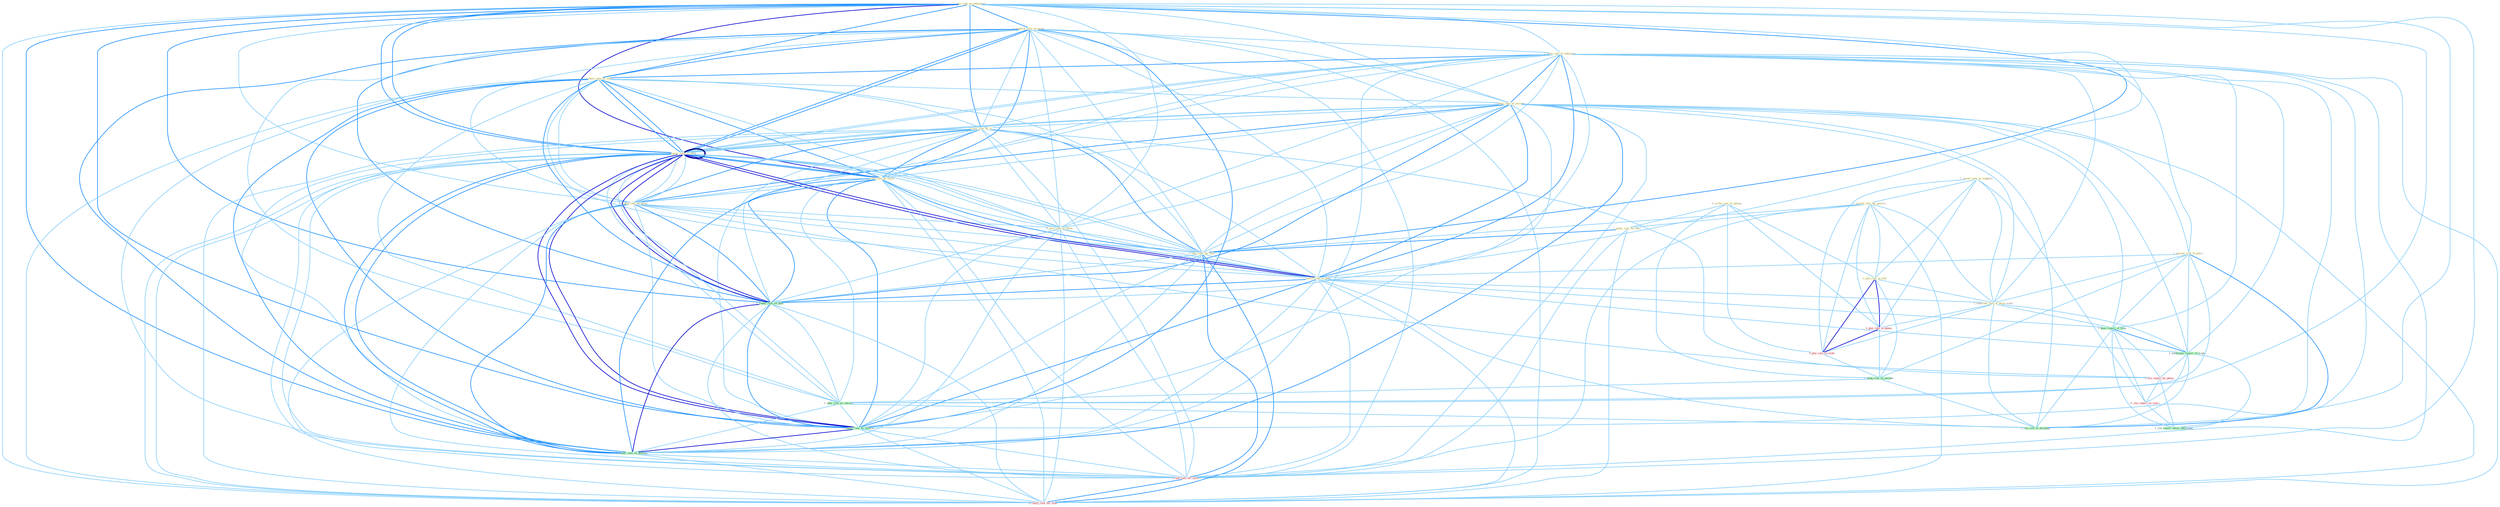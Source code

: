 Graph G{ 
    node
    [shape=polygon,style=filled,width=.5,height=.06,color="#BDFCC9",fixedsize=true,fontsize=4,
    fontcolor="#2f4f4f"];
    {node
    [color="#ffffe0", fontcolor="#8b7d6b"] "1_rais_rate_on_entitynam " "1_confirm_rate_on_paper " "1_have_rate_of_othernum " "1_resum_role_as_supplier " "1_have_rate_on_vote " "1_provid_role_for_govern " "0_write_rule_in_advanc " "1_reduc_rate_of_increas " "0_rais_rate_by_% " "1_plai_role_in_fuel " "1_usher_rule_for_busi " "1_lower_rate_on_debt " "1_rais_rate_on_stock " "0_reduc_rate_by_point " "0_give_rate_to_those " "0_rais_rate_for_busi " "1_spread_risk_of_polici " "1_lower_rate_of_debt " "1_lower_rate_on_debt " "1_undertak_role_of_decis-make "}
{node [color="#fff0f5", fontcolor="#b22222"] "0_plai_role_in_phase " "0_plai_role_in_slide " "0_file_report_by_phone " "0_cite_report_as_sourc " "0_had_rate_for_yield " "0_charg_rate_for_time "}
edge [color="#B0E2FF"];

	"1_rais_rate_on_entitynam " -- "1_confirm_rate_on_paper " [w="2", color="#1e90ff" , len=0.8];
	"1_rais_rate_on_entitynam " -- "1_have_rate_of_othernum " [w="1", color="#87cefa" ];
	"1_rais_rate_on_entitynam " -- "1_have_rate_on_vote " [w="2", color="#1e90ff" , len=0.8];
	"1_rais_rate_on_entitynam " -- "1_reduc_rate_of_increas " [w="1", color="#87cefa" ];
	"1_rais_rate_on_entitynam " -- "0_rais_rate_by_% " [w="2", color="#1e90ff" , len=0.8];
	"1_rais_rate_on_entitynam " -- "1_lower_rate_on_debt " [w="2", color="#1e90ff" , len=0.8];
	"1_rais_rate_on_entitynam " -- "1_rais_rate_on_stock " [w="3", color="#0000cd" , len=0.6];
	"1_rais_rate_on_entitynam " -- "0_reduc_rate_by_point " [w="1", color="#87cefa" ];
	"1_rais_rate_on_entitynam " -- "0_give_rate_to_those " [w="1", color="#87cefa" ];
	"1_rais_rate_on_entitynam " -- "0_rais_rate_for_busi " [w="2", color="#1e90ff" , len=0.8];
	"1_rais_rate_on_entitynam " -- "1_lower_rate_of_debt " [w="1", color="#87cefa" ];
	"1_rais_rate_on_entitynam " -- "1_lower_rate_on_debt " [w="2", color="#1e90ff" , len=0.8];
	"1_rais_rate_on_entitynam " -- "1_reduc_rate_on_debt " [w="2", color="#1e90ff" , len=0.8];
	"1_rais_rate_on_entitynam " -- "1_take_risk_on_outcom " [w="1", color="#87cefa" ];
	"1_rais_rate_on_entitynam " -- "1_lower_rate_on_million " [w="2", color="#1e90ff" , len=0.8];
	"1_rais_rate_on_entitynam " -- "1_reduc_rate_on_million " [w="2", color="#1e90ff" , len=0.8];
	"1_rais_rate_on_entitynam " -- "0_had_rate_for_yield " [w="1", color="#87cefa" ];
	"1_rais_rate_on_entitynam " -- "0_charg_rate_for_time " [w="1", color="#87cefa" ];
	"1_rais_rate_on_entitynam " -- "1_ran_report_about_entitynam " [w="1", color="#87cefa" ];
	"1_confirm_rate_on_paper " -- "1_have_rate_of_othernum " [w="1", color="#87cefa" ];
	"1_confirm_rate_on_paper " -- "1_have_rate_on_vote " [w="2", color="#1e90ff" , len=0.8];
	"1_confirm_rate_on_paper " -- "1_reduc_rate_of_increas " [w="1", color="#87cefa" ];
	"1_confirm_rate_on_paper " -- "0_rais_rate_by_% " [w="1", color="#87cefa" ];
	"1_confirm_rate_on_paper " -- "1_lower_rate_on_debt " [w="2", color="#1e90ff" , len=0.8];
	"1_confirm_rate_on_paper " -- "1_rais_rate_on_stock " [w="2", color="#1e90ff" , len=0.8];
	"1_confirm_rate_on_paper " -- "0_reduc_rate_by_point " [w="1", color="#87cefa" ];
	"1_confirm_rate_on_paper " -- "0_give_rate_to_those " [w="1", color="#87cefa" ];
	"1_confirm_rate_on_paper " -- "0_rais_rate_for_busi " [w="1", color="#87cefa" ];
	"1_confirm_rate_on_paper " -- "1_lower_rate_of_debt " [w="1", color="#87cefa" ];
	"1_confirm_rate_on_paper " -- "1_lower_rate_on_debt " [w="2", color="#1e90ff" , len=0.8];
	"1_confirm_rate_on_paper " -- "1_reduc_rate_on_debt " [w="2", color="#1e90ff" , len=0.8];
	"1_confirm_rate_on_paper " -- "1_take_risk_on_outcom " [w="1", color="#87cefa" ];
	"1_confirm_rate_on_paper " -- "1_lower_rate_on_million " [w="2", color="#1e90ff" , len=0.8];
	"1_confirm_rate_on_paper " -- "1_reduc_rate_on_million " [w="2", color="#1e90ff" , len=0.8];
	"1_confirm_rate_on_paper " -- "0_had_rate_for_yield " [w="1", color="#87cefa" ];
	"1_confirm_rate_on_paper " -- "0_charg_rate_for_time " [w="1", color="#87cefa" ];
	"1_have_rate_of_othernum " -- "1_have_rate_on_vote " [w="2", color="#1e90ff" , len=0.8];
	"1_have_rate_of_othernum " -- "1_reduc_rate_of_increas " [w="2", color="#1e90ff" , len=0.8];
	"1_have_rate_of_othernum " -- "0_rais_rate_by_% " [w="1", color="#87cefa" ];
	"1_have_rate_of_othernum " -- "1_lower_rate_on_debt " [w="1", color="#87cefa" ];
	"1_have_rate_of_othernum " -- "1_rais_rate_on_stock " [w="1", color="#87cefa" ];
	"1_have_rate_of_othernum " -- "0_reduc_rate_by_point " [w="1", color="#87cefa" ];
	"1_have_rate_of_othernum " -- "0_give_rate_to_those " [w="1", color="#87cefa" ];
	"1_have_rate_of_othernum " -- "0_rais_rate_for_busi " [w="1", color="#87cefa" ];
	"1_have_rate_of_othernum " -- "1_spread_risk_of_polici " [w="1", color="#87cefa" ];
	"1_have_rate_of_othernum " -- "1_lower_rate_of_debt " [w="2", color="#1e90ff" , len=0.8];
	"1_have_rate_of_othernum " -- "1_lower_rate_on_debt " [w="1", color="#87cefa" ];
	"1_have_rate_of_othernum " -- "1_undertak_role_of_decis-make " [w="1", color="#87cefa" ];
	"1_have_rate_of_othernum " -- "1_reduc_rate_on_debt " [w="1", color="#87cefa" ];
	"1_have_rate_of_othernum " -- "1_been_report_of_firm " [w="1", color="#87cefa" ];
	"1_have_rate_of_othernum " -- "1_entitynam_report_of_trade " [w="1", color="#87cefa" ];
	"1_have_rate_of_othernum " -- "1_lower_rate_on_million " [w="1", color="#87cefa" ];
	"1_have_rate_of_othernum " -- "1_reduc_rate_on_million " [w="1", color="#87cefa" ];
	"1_have_rate_of_othernum " -- "1_run_risk_of_disintegr " [w="1", color="#87cefa" ];
	"1_have_rate_of_othernum " -- "0_had_rate_for_yield " [w="1", color="#87cefa" ];
	"1_have_rate_of_othernum " -- "0_charg_rate_for_time " [w="1", color="#87cefa" ];
	"1_resum_role_as_supplier " -- "1_provid_role_for_govern " [w="1", color="#87cefa" ];
	"1_resum_role_as_supplier " -- "1_plai_role_in_fuel " [w="1", color="#87cefa" ];
	"1_resum_role_as_supplier " -- "1_undertak_role_of_decis-make " [w="1", color="#87cefa" ];
	"1_resum_role_as_supplier " -- "0_plai_role_in_phase " [w="1", color="#87cefa" ];
	"1_resum_role_as_supplier " -- "0_plai_role_in_slide " [w="1", color="#87cefa" ];
	"1_resum_role_as_supplier " -- "0_cite_report_as_sourc " [w="1", color="#87cefa" ];
	"1_have_rate_on_vote " -- "1_reduc_rate_of_increas " [w="1", color="#87cefa" ];
	"1_have_rate_on_vote " -- "0_rais_rate_by_% " [w="1", color="#87cefa" ];
	"1_have_rate_on_vote " -- "1_lower_rate_on_debt " [w="2", color="#1e90ff" , len=0.8];
	"1_have_rate_on_vote " -- "1_rais_rate_on_stock " [w="2", color="#1e90ff" , len=0.8];
	"1_have_rate_on_vote " -- "0_reduc_rate_by_point " [w="1", color="#87cefa" ];
	"1_have_rate_on_vote " -- "0_give_rate_to_those " [w="1", color="#87cefa" ];
	"1_have_rate_on_vote " -- "0_rais_rate_for_busi " [w="1", color="#87cefa" ];
	"1_have_rate_on_vote " -- "1_lower_rate_of_debt " [w="1", color="#87cefa" ];
	"1_have_rate_on_vote " -- "1_lower_rate_on_debt " [w="2", color="#1e90ff" , len=0.8];
	"1_have_rate_on_vote " -- "1_reduc_rate_on_debt " [w="2", color="#1e90ff" , len=0.8];
	"1_have_rate_on_vote " -- "1_take_risk_on_outcom " [w="1", color="#87cefa" ];
	"1_have_rate_on_vote " -- "1_lower_rate_on_million " [w="2", color="#1e90ff" , len=0.8];
	"1_have_rate_on_vote " -- "1_reduc_rate_on_million " [w="2", color="#1e90ff" , len=0.8];
	"1_have_rate_on_vote " -- "0_had_rate_for_yield " [w="1", color="#87cefa" ];
	"1_have_rate_on_vote " -- "0_charg_rate_for_time " [w="1", color="#87cefa" ];
	"1_provid_role_for_govern " -- "1_plai_role_in_fuel " [w="1", color="#87cefa" ];
	"1_provid_role_for_govern " -- "1_usher_rule_for_busi " [w="1", color="#87cefa" ];
	"1_provid_role_for_govern " -- "0_rais_rate_for_busi " [w="1", color="#87cefa" ];
	"1_provid_role_for_govern " -- "1_undertak_role_of_decis-make " [w="1", color="#87cefa" ];
	"1_provid_role_for_govern " -- "0_plai_role_in_phase " [w="1", color="#87cefa" ];
	"1_provid_role_for_govern " -- "0_plai_role_in_slide " [w="1", color="#87cefa" ];
	"1_provid_role_for_govern " -- "0_had_rate_for_yield " [w="1", color="#87cefa" ];
	"1_provid_role_for_govern " -- "0_charg_rate_for_time " [w="1", color="#87cefa" ];
	"0_write_rule_in_advanc " -- "1_plai_role_in_fuel " [w="1", color="#87cefa" ];
	"0_write_rule_in_advanc " -- "1_usher_rule_for_busi " [w="1", color="#87cefa" ];
	"0_write_rule_in_advanc " -- "0_plai_role_in_phase " [w="1", color="#87cefa" ];
	"0_write_rule_in_advanc " -- "0_plai_role_in_slide " [w="1", color="#87cefa" ];
	"0_write_rule_in_advanc " -- "1_hedg_risk_in_market " [w="1", color="#87cefa" ];
	"1_reduc_rate_of_increas " -- "0_rais_rate_by_% " [w="1", color="#87cefa" ];
	"1_reduc_rate_of_increas " -- "1_lower_rate_on_debt " [w="1", color="#87cefa" ];
	"1_reduc_rate_of_increas " -- "1_rais_rate_on_stock " [w="1", color="#87cefa" ];
	"1_reduc_rate_of_increas " -- "0_reduc_rate_by_point " [w="2", color="#1e90ff" , len=0.8];
	"1_reduc_rate_of_increas " -- "0_give_rate_to_those " [w="1", color="#87cefa" ];
	"1_reduc_rate_of_increas " -- "0_rais_rate_for_busi " [w="1", color="#87cefa" ];
	"1_reduc_rate_of_increas " -- "1_spread_risk_of_polici " [w="1", color="#87cefa" ];
	"1_reduc_rate_of_increas " -- "1_lower_rate_of_debt " [w="2", color="#1e90ff" , len=0.8];
	"1_reduc_rate_of_increas " -- "1_lower_rate_on_debt " [w="1", color="#87cefa" ];
	"1_reduc_rate_of_increas " -- "1_undertak_role_of_decis-make " [w="1", color="#87cefa" ];
	"1_reduc_rate_of_increas " -- "1_reduc_rate_on_debt " [w="2", color="#1e90ff" , len=0.8];
	"1_reduc_rate_of_increas " -- "1_been_report_of_firm " [w="1", color="#87cefa" ];
	"1_reduc_rate_of_increas " -- "1_entitynam_report_of_trade " [w="1", color="#87cefa" ];
	"1_reduc_rate_of_increas " -- "1_lower_rate_on_million " [w="1", color="#87cefa" ];
	"1_reduc_rate_of_increas " -- "1_reduc_rate_on_million " [w="2", color="#1e90ff" , len=0.8];
	"1_reduc_rate_of_increas " -- "1_run_risk_of_disintegr " [w="1", color="#87cefa" ];
	"1_reduc_rate_of_increas " -- "0_had_rate_for_yield " [w="1", color="#87cefa" ];
	"1_reduc_rate_of_increas " -- "0_charg_rate_for_time " [w="1", color="#87cefa" ];
	"0_rais_rate_by_% " -- "1_lower_rate_on_debt " [w="1", color="#87cefa" ];
	"0_rais_rate_by_% " -- "1_rais_rate_on_stock " [w="2", color="#1e90ff" , len=0.8];
	"0_rais_rate_by_% " -- "0_reduc_rate_by_point " [w="2", color="#1e90ff" , len=0.8];
	"0_rais_rate_by_% " -- "0_give_rate_to_those " [w="1", color="#87cefa" ];
	"0_rais_rate_by_% " -- "0_rais_rate_for_busi " [w="2", color="#1e90ff" , len=0.8];
	"0_rais_rate_by_% " -- "1_lower_rate_of_debt " [w="1", color="#87cefa" ];
	"0_rais_rate_by_% " -- "1_lower_rate_on_debt " [w="1", color="#87cefa" ];
	"0_rais_rate_by_% " -- "1_reduc_rate_on_debt " [w="1", color="#87cefa" ];
	"0_rais_rate_by_% " -- "0_file_report_by_phone " [w="1", color="#87cefa" ];
	"0_rais_rate_by_% " -- "1_lower_rate_on_million " [w="1", color="#87cefa" ];
	"0_rais_rate_by_% " -- "1_reduc_rate_on_million " [w="1", color="#87cefa" ];
	"0_rais_rate_by_% " -- "0_had_rate_for_yield " [w="1", color="#87cefa" ];
	"0_rais_rate_by_% " -- "0_charg_rate_for_time " [w="1", color="#87cefa" ];
	"1_plai_role_in_fuel " -- "1_undertak_role_of_decis-make " [w="1", color="#87cefa" ];
	"1_plai_role_in_fuel " -- "0_plai_role_in_phase " [w="3", color="#0000cd" , len=0.6];
	"1_plai_role_in_fuel " -- "0_plai_role_in_slide " [w="3", color="#0000cd" , len=0.6];
	"1_plai_role_in_fuel " -- "1_hedg_risk_in_market " [w="1", color="#87cefa" ];
	"1_usher_rule_for_busi " -- "0_rais_rate_for_busi " [w="2", color="#1e90ff" , len=0.8];
	"1_usher_rule_for_busi " -- "0_had_rate_for_yield " [w="1", color="#87cefa" ];
	"1_usher_rule_for_busi " -- "0_charg_rate_for_time " [w="1", color="#87cefa" ];
	"1_lower_rate_on_debt " -- "1_rais_rate_on_stock " [w="2", color="#1e90ff" , len=0.8];
	"1_lower_rate_on_debt " -- "0_reduc_rate_by_point " [w="1", color="#87cefa" ];
	"1_lower_rate_on_debt " -- "0_give_rate_to_those " [w="1", color="#87cefa" ];
	"1_lower_rate_on_debt " -- "0_rais_rate_for_busi " [w="1", color="#87cefa" ];
	"1_lower_rate_on_debt " -- "1_lower_rate_of_debt " [w="3", color="#0000cd" , len=0.6];
	"1_lower_rate_on_debt " -- "1_lower_rate_on_debt " [w="4", style=bold, color="#000080", len=0.4];
	"1_lower_rate_on_debt " -- "1_reduc_rate_on_debt " [w="3", color="#0000cd" , len=0.6];
	"1_lower_rate_on_debt " -- "1_take_risk_on_outcom " [w="1", color="#87cefa" ];
	"1_lower_rate_on_debt " -- "1_lower_rate_on_million " [w="3", color="#0000cd" , len=0.6];
	"1_lower_rate_on_debt " -- "1_reduc_rate_on_million " [w="2", color="#1e90ff" , len=0.8];
	"1_lower_rate_on_debt " -- "0_had_rate_for_yield " [w="1", color="#87cefa" ];
	"1_lower_rate_on_debt " -- "0_charg_rate_for_time " [w="1", color="#87cefa" ];
	"1_rais_rate_on_stock " -- "0_reduc_rate_by_point " [w="1", color="#87cefa" ];
	"1_rais_rate_on_stock " -- "0_give_rate_to_those " [w="1", color="#87cefa" ];
	"1_rais_rate_on_stock " -- "0_rais_rate_for_busi " [w="2", color="#1e90ff" , len=0.8];
	"1_rais_rate_on_stock " -- "1_lower_rate_of_debt " [w="1", color="#87cefa" ];
	"1_rais_rate_on_stock " -- "1_lower_rate_on_debt " [w="2", color="#1e90ff" , len=0.8];
	"1_rais_rate_on_stock " -- "1_reduc_rate_on_debt " [w="2", color="#1e90ff" , len=0.8];
	"1_rais_rate_on_stock " -- "1_take_risk_on_outcom " [w="1", color="#87cefa" ];
	"1_rais_rate_on_stock " -- "1_lower_rate_on_million " [w="2", color="#1e90ff" , len=0.8];
	"1_rais_rate_on_stock " -- "1_reduc_rate_on_million " [w="2", color="#1e90ff" , len=0.8];
	"1_rais_rate_on_stock " -- "0_had_rate_for_yield " [w="1", color="#87cefa" ];
	"1_rais_rate_on_stock " -- "0_charg_rate_for_time " [w="1", color="#87cefa" ];
	"0_reduc_rate_by_point " -- "0_give_rate_to_those " [w="1", color="#87cefa" ];
	"0_reduc_rate_by_point " -- "0_rais_rate_for_busi " [w="1", color="#87cefa" ];
	"0_reduc_rate_by_point " -- "1_lower_rate_of_debt " [w="1", color="#87cefa" ];
	"0_reduc_rate_by_point " -- "1_lower_rate_on_debt " [w="1", color="#87cefa" ];
	"0_reduc_rate_by_point " -- "1_reduc_rate_on_debt " [w="2", color="#1e90ff" , len=0.8];
	"0_reduc_rate_by_point " -- "0_file_report_by_phone " [w="1", color="#87cefa" ];
	"0_reduc_rate_by_point " -- "1_lower_rate_on_million " [w="1", color="#87cefa" ];
	"0_reduc_rate_by_point " -- "1_reduc_rate_on_million " [w="2", color="#1e90ff" , len=0.8];
	"0_reduc_rate_by_point " -- "0_had_rate_for_yield " [w="1", color="#87cefa" ];
	"0_reduc_rate_by_point " -- "0_charg_rate_for_time " [w="1", color="#87cefa" ];
	"0_give_rate_to_those " -- "0_rais_rate_for_busi " [w="1", color="#87cefa" ];
	"0_give_rate_to_those " -- "1_lower_rate_of_debt " [w="1", color="#87cefa" ];
	"0_give_rate_to_those " -- "1_lower_rate_on_debt " [w="1", color="#87cefa" ];
	"0_give_rate_to_those " -- "1_reduc_rate_on_debt " [w="1", color="#87cefa" ];
	"0_give_rate_to_those " -- "1_lower_rate_on_million " [w="1", color="#87cefa" ];
	"0_give_rate_to_those " -- "1_reduc_rate_on_million " [w="1", color="#87cefa" ];
	"0_give_rate_to_those " -- "0_had_rate_for_yield " [w="1", color="#87cefa" ];
	"0_give_rate_to_those " -- "0_charg_rate_for_time " [w="1", color="#87cefa" ];
	"0_rais_rate_for_busi " -- "1_lower_rate_of_debt " [w="1", color="#87cefa" ];
	"0_rais_rate_for_busi " -- "1_lower_rate_on_debt " [w="1", color="#87cefa" ];
	"0_rais_rate_for_busi " -- "1_reduc_rate_on_debt " [w="1", color="#87cefa" ];
	"0_rais_rate_for_busi " -- "1_lower_rate_on_million " [w="1", color="#87cefa" ];
	"0_rais_rate_for_busi " -- "1_reduc_rate_on_million " [w="1", color="#87cefa" ];
	"0_rais_rate_for_busi " -- "0_had_rate_for_yield " [w="2", color="#1e90ff" , len=0.8];
	"0_rais_rate_for_busi " -- "0_charg_rate_for_time " [w="2", color="#1e90ff" , len=0.8];
	"1_spread_risk_of_polici " -- "1_lower_rate_of_debt " [w="1", color="#87cefa" ];
	"1_spread_risk_of_polici " -- "1_undertak_role_of_decis-make " [w="1", color="#87cefa" ];
	"1_spread_risk_of_polici " -- "1_been_report_of_firm " [w="1", color="#87cefa" ];
	"1_spread_risk_of_polici " -- "1_entitynam_report_of_trade " [w="1", color="#87cefa" ];
	"1_spread_risk_of_polici " -- "1_hedg_risk_in_market " [w="1", color="#87cefa" ];
	"1_spread_risk_of_polici " -- "1_take_risk_on_outcom " [w="1", color="#87cefa" ];
	"1_spread_risk_of_polici " -- "1_run_risk_of_disintegr " [w="2", color="#1e90ff" , len=0.8];
	"1_lower_rate_of_debt " -- "1_lower_rate_on_debt " [w="3", color="#0000cd" , len=0.6];
	"1_lower_rate_of_debt " -- "1_undertak_role_of_decis-make " [w="1", color="#87cefa" ];
	"1_lower_rate_of_debt " -- "1_reduc_rate_on_debt " [w="2", color="#1e90ff" , len=0.8];
	"1_lower_rate_of_debt " -- "1_been_report_of_firm " [w="1", color="#87cefa" ];
	"1_lower_rate_of_debt " -- "1_entitynam_report_of_trade " [w="1", color="#87cefa" ];
	"1_lower_rate_of_debt " -- "1_lower_rate_on_million " [w="2", color="#1e90ff" , len=0.8];
	"1_lower_rate_of_debt " -- "1_reduc_rate_on_million " [w="1", color="#87cefa" ];
	"1_lower_rate_of_debt " -- "1_run_risk_of_disintegr " [w="1", color="#87cefa" ];
	"1_lower_rate_of_debt " -- "0_had_rate_for_yield " [w="1", color="#87cefa" ];
	"1_lower_rate_of_debt " -- "0_charg_rate_for_time " [w="1", color="#87cefa" ];
	"1_lower_rate_on_debt " -- "1_reduc_rate_on_debt " [w="3", color="#0000cd" , len=0.6];
	"1_lower_rate_on_debt " -- "1_take_risk_on_outcom " [w="1", color="#87cefa" ];
	"1_lower_rate_on_debt " -- "1_lower_rate_on_million " [w="3", color="#0000cd" , len=0.6];
	"1_lower_rate_on_debt " -- "1_reduc_rate_on_million " [w="2", color="#1e90ff" , len=0.8];
	"1_lower_rate_on_debt " -- "0_had_rate_for_yield " [w="1", color="#87cefa" ];
	"1_lower_rate_on_debt " -- "0_charg_rate_for_time " [w="1", color="#87cefa" ];
	"1_undertak_role_of_decis-make " -- "0_plai_role_in_phase " [w="1", color="#87cefa" ];
	"1_undertak_role_of_decis-make " -- "1_been_report_of_firm " [w="1", color="#87cefa" ];
	"1_undertak_role_of_decis-make " -- "0_plai_role_in_slide " [w="1", color="#87cefa" ];
	"1_undertak_role_of_decis-make " -- "1_entitynam_report_of_trade " [w="1", color="#87cefa" ];
	"1_undertak_role_of_decis-make " -- "1_run_risk_of_disintegr " [w="1", color="#87cefa" ];
	"1_reduc_rate_on_debt " -- "1_take_risk_on_outcom " [w="1", color="#87cefa" ];
	"1_reduc_rate_on_debt " -- "1_lower_rate_on_million " [w="2", color="#1e90ff" , len=0.8];
	"1_reduc_rate_on_debt " -- "1_reduc_rate_on_million " [w="3", color="#0000cd" , len=0.6];
	"1_reduc_rate_on_debt " -- "0_had_rate_for_yield " [w="1", color="#87cefa" ];
	"1_reduc_rate_on_debt " -- "0_charg_rate_for_time " [w="1", color="#87cefa" ];
	"0_plai_role_in_phase " -- "0_plai_role_in_slide " [w="3", color="#0000cd" , len=0.6];
	"0_plai_role_in_phase " -- "1_hedg_risk_in_market " [w="1", color="#87cefa" ];
	"1_been_report_of_firm " -- "1_entitynam_report_of_trade " [w="2", color="#1e90ff" , len=0.8];
	"1_been_report_of_firm " -- "0_file_report_by_phone " [w="1", color="#87cefa" ];
	"1_been_report_of_firm " -- "0_cite_report_as_sourc " [w="1", color="#87cefa" ];
	"1_been_report_of_firm " -- "1_run_risk_of_disintegr " [w="1", color="#87cefa" ];
	"1_been_report_of_firm " -- "1_ran_report_about_entitynam " [w="1", color="#87cefa" ];
	"0_plai_role_in_slide " -- "1_hedg_risk_in_market " [w="1", color="#87cefa" ];
	"1_entitynam_report_of_trade " -- "0_file_report_by_phone " [w="1", color="#87cefa" ];
	"1_entitynam_report_of_trade " -- "0_cite_report_as_sourc " [w="1", color="#87cefa" ];
	"1_entitynam_report_of_trade " -- "1_run_risk_of_disintegr " [w="1", color="#87cefa" ];
	"1_entitynam_report_of_trade " -- "1_ran_report_about_entitynam " [w="1", color="#87cefa" ];
	"1_hedg_risk_in_market " -- "1_take_risk_on_outcom " [w="1", color="#87cefa" ];
	"1_hedg_risk_in_market " -- "1_run_risk_of_disintegr " [w="1", color="#87cefa" ];
	"1_take_risk_on_outcom " -- "1_lower_rate_on_million " [w="1", color="#87cefa" ];
	"1_take_risk_on_outcom " -- "1_reduc_rate_on_million " [w="1", color="#87cefa" ];
	"1_take_risk_on_outcom " -- "1_run_risk_of_disintegr " [w="1", color="#87cefa" ];
	"0_file_report_by_phone " -- "0_cite_report_as_sourc " [w="1", color="#87cefa" ];
	"0_file_report_by_phone " -- "1_ran_report_about_entitynam " [w="1", color="#87cefa" ];
	"0_cite_report_as_sourc " -- "1_ran_report_about_entitynam " [w="1", color="#87cefa" ];
	"1_lower_rate_on_million " -- "1_reduc_rate_on_million " [w="3", color="#0000cd" , len=0.6];
	"1_lower_rate_on_million " -- "0_had_rate_for_yield " [w="1", color="#87cefa" ];
	"1_lower_rate_on_million " -- "0_charg_rate_for_time " [w="1", color="#87cefa" ];
	"1_reduc_rate_on_million " -- "0_had_rate_for_yield " [w="1", color="#87cefa" ];
	"1_reduc_rate_on_million " -- "0_charg_rate_for_time " [w="1", color="#87cefa" ];
	"0_had_rate_for_yield " -- "0_charg_rate_for_time " [w="2", color="#1e90ff" , len=0.8];
}